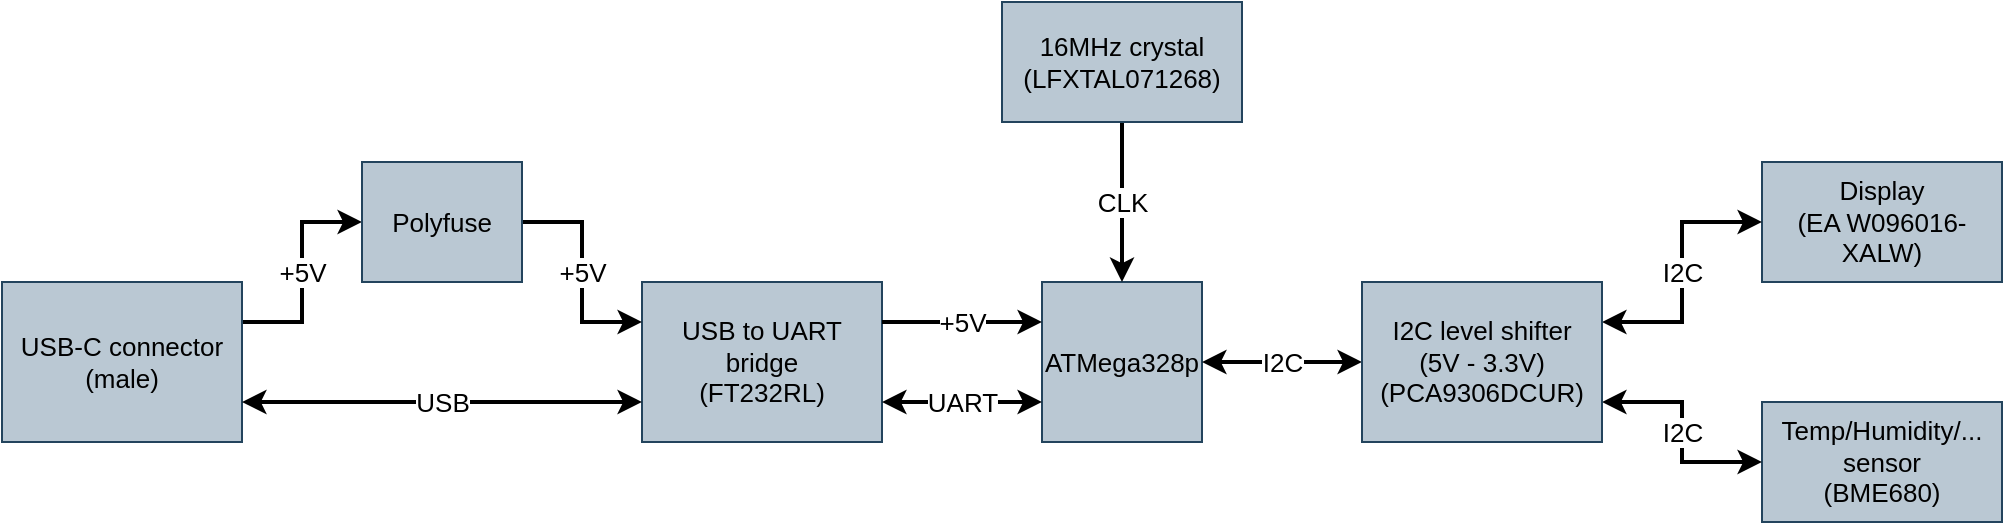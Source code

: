 <mxfile version="21.1.1" type="device">
  <diagram name="Page-1" id="b-2SWCQ-DJqWMEEKV22X">
    <mxGraphModel dx="1050" dy="541" grid="1" gridSize="10" guides="1" tooltips="1" connect="1" arrows="1" fold="1" page="1" pageScale="1" pageWidth="1200" pageHeight="1920" math="0" shadow="0">
      <root>
        <mxCell id="0" />
        <mxCell id="1" parent="0" />
        <mxCell id="pktKvAscEAZRkxxUJ6Ln-1" value="ATMega328p" style="whiteSpace=wrap;html=1;aspect=fixed;fillColor=#bac8d3;strokeColor=#23445d;fontSize=13;" parent="1" vertex="1">
          <mxGeometry x="620" y="380" width="80" height="80" as="geometry" />
        </mxCell>
        <mxCell id="wa-zx6_5OYw6GmYuSM76-17" value="+5V" style="edgeStyle=orthogonalEdgeStyle;rounded=0;orthogonalLoop=1;jettySize=auto;html=1;exitX=1;exitY=0.25;exitDx=0;exitDy=0;entryX=0;entryY=0.5;entryDx=0;entryDy=0;strokeWidth=2;fontSize=13;" parent="1" source="wa-zx6_5OYw6GmYuSM76-1" target="wa-zx6_5OYw6GmYuSM76-3" edge="1">
          <mxGeometry relative="1" as="geometry" />
        </mxCell>
        <mxCell id="wa-zx6_5OYw6GmYuSM76-1" value="USB-C connector&lt;br style=&quot;font-size: 13px;&quot;&gt;(male)" style="rounded=0;whiteSpace=wrap;html=1;fillColor=#bac8d3;strokeColor=#23445d;fontSize=13;" parent="1" vertex="1">
          <mxGeometry x="100" y="380" width="120" height="80" as="geometry" />
        </mxCell>
        <mxCell id="wa-zx6_5OYw6GmYuSM76-2" value="USB to UART bridge&lt;br style=&quot;font-size: 13px;&quot;&gt;(FT232RL)" style="rounded=0;whiteSpace=wrap;html=1;fillColor=#bac8d3;strokeColor=#23445d;fontSize=13;" parent="1" vertex="1">
          <mxGeometry x="420" y="380" width="120" height="80" as="geometry" />
        </mxCell>
        <mxCell id="wa-zx6_5OYw6GmYuSM76-18" value="+5V" style="edgeStyle=orthogonalEdgeStyle;rounded=0;orthogonalLoop=1;jettySize=auto;html=1;exitX=1;exitY=0.5;exitDx=0;exitDy=0;entryX=0;entryY=0.25;entryDx=0;entryDy=0;strokeWidth=2;fontSize=13;" parent="1" source="wa-zx6_5OYw6GmYuSM76-3" target="wa-zx6_5OYw6GmYuSM76-2" edge="1">
          <mxGeometry relative="1" as="geometry" />
        </mxCell>
        <mxCell id="wa-zx6_5OYw6GmYuSM76-3" value="Polyfuse" style="rounded=0;whiteSpace=wrap;html=1;fillColor=#bac8d3;strokeColor=#23445d;fontSize=13;" parent="1" vertex="1">
          <mxGeometry x="280" y="320" width="80" height="60" as="geometry" />
        </mxCell>
        <mxCell id="wa-zx6_5OYw6GmYuSM76-4" value="UART" style="endArrow=classic;html=1;rounded=0;startArrow=classic;startFill=1;strokeWidth=2;exitX=0;exitY=0.75;exitDx=0;exitDy=0;fontSize=13;" parent="1" source="pktKvAscEAZRkxxUJ6Ln-1" edge="1">
          <mxGeometry width="50" height="50" relative="1" as="geometry">
            <mxPoint x="540" y="400" as="sourcePoint" />
            <mxPoint x="540" y="440" as="targetPoint" />
          </mxGeometry>
        </mxCell>
        <mxCell id="wa-zx6_5OYw6GmYuSM76-5" value="+5V" style="endArrow=none;html=1;rounded=0;strokeWidth=2;exitX=0;exitY=0.25;exitDx=0;exitDy=0;startArrow=classic;startFill=1;endFill=0;fontSize=13;" parent="1" source="pktKvAscEAZRkxxUJ6Ln-1" edge="1">
          <mxGeometry width="50" height="50" relative="1" as="geometry">
            <mxPoint x="500" y="400" as="sourcePoint" />
            <mxPoint x="540" y="400" as="targetPoint" />
          </mxGeometry>
        </mxCell>
        <mxCell id="wa-zx6_5OYw6GmYuSM76-8" value="USB" style="endArrow=classic;html=1;rounded=0;startArrow=classic;startFill=1;strokeWidth=2;exitX=1;exitY=0.75;exitDx=0;exitDy=0;entryX=0;entryY=0.75;entryDx=0;entryDy=0;fontSize=13;" parent="1" source="wa-zx6_5OYw6GmYuSM76-1" target="wa-zx6_5OYw6GmYuSM76-2" edge="1">
          <mxGeometry width="50" height="50" relative="1" as="geometry">
            <mxPoint x="390" y="120" as="sourcePoint" />
            <mxPoint x="390" y="290" as="targetPoint" />
          </mxGeometry>
        </mxCell>
        <mxCell id="wa-zx6_5OYw6GmYuSM76-9" value="CLK" style="edgeStyle=orthogonalEdgeStyle;rounded=0;orthogonalLoop=1;jettySize=auto;html=1;startArrow=none;startFill=0;endArrow=classic;endFill=1;strokeWidth=2;entryX=0.5;entryY=0;entryDx=0;entryDy=0;fontSize=13;" parent="1" source="wa-zx6_5OYw6GmYuSM76-10" target="pktKvAscEAZRkxxUJ6Ln-1" edge="1">
          <mxGeometry relative="1" as="geometry">
            <mxPoint x="870" y="280" as="targetPoint" />
          </mxGeometry>
        </mxCell>
        <mxCell id="wa-zx6_5OYw6GmYuSM76-10" value="16MHz crystal&lt;br style=&quot;font-size: 13px;&quot;&gt;(LFXTAL071268)" style="rounded=0;whiteSpace=wrap;html=1;fillColor=#bac8d3;strokeColor=#23445d;fontSize=13;" parent="1" vertex="1">
          <mxGeometry x="600" y="240" width="120" height="60" as="geometry" />
        </mxCell>
        <mxCell id="wa-zx6_5OYw6GmYuSM76-11" value="I2C" style="edgeStyle=orthogonalEdgeStyle;rounded=0;orthogonalLoop=1;jettySize=auto;html=1;startArrow=classic;startFill=1;endArrow=classic;endFill=1;strokeWidth=2;exitX=1;exitY=0.5;exitDx=0;exitDy=0;entryX=0;entryY=0.5;entryDx=0;entryDy=0;fontSize=13;" parent="1" source="pktKvAscEAZRkxxUJ6Ln-1" target="wa-zx6_5OYw6GmYuSM76-16" edge="1">
          <mxGeometry relative="1" as="geometry">
            <mxPoint x="760" y="580" as="sourcePoint" />
          </mxGeometry>
        </mxCell>
        <mxCell id="wa-zx6_5OYw6GmYuSM76-12" value="Temp/Humidity/... sensor&lt;br style=&quot;font-size: 13px;&quot;&gt;(BME680)" style="rounded=0;whiteSpace=wrap;html=1;fillColor=#bac8d3;strokeColor=#23445d;fontSize=13;" parent="1" vertex="1">
          <mxGeometry x="980" y="440" width="120" height="60" as="geometry" />
        </mxCell>
        <mxCell id="wa-zx6_5OYw6GmYuSM76-13" value="Display&lt;br style=&quot;font-size: 13px;&quot;&gt;(EA W096016-XALW)" style="rounded=0;whiteSpace=wrap;html=1;fillColor=#bac8d3;strokeColor=#23445d;fontSize=13;" parent="1" vertex="1">
          <mxGeometry x="980" y="320" width="120" height="60" as="geometry" />
        </mxCell>
        <mxCell id="wa-zx6_5OYw6GmYuSM76-14" value="I2C" style="edgeStyle=orthogonalEdgeStyle;rounded=0;orthogonalLoop=1;jettySize=auto;html=1;exitX=1;exitY=0.75;exitDx=0;exitDy=0;entryX=0;entryY=0.5;entryDx=0;entryDy=0;startArrow=classic;startFill=1;endArrow=classic;endFill=1;strokeWidth=2;fontSize=13;" parent="1" source="wa-zx6_5OYw6GmYuSM76-16" target="wa-zx6_5OYw6GmYuSM76-12" edge="1">
          <mxGeometry relative="1" as="geometry" />
        </mxCell>
        <mxCell id="wa-zx6_5OYw6GmYuSM76-15" value="I2C" style="edgeStyle=orthogonalEdgeStyle;rounded=0;orthogonalLoop=1;jettySize=auto;html=1;exitX=1;exitY=0.25;exitDx=0;exitDy=0;entryX=0;entryY=0.5;entryDx=0;entryDy=0;startArrow=classic;startFill=1;endArrow=classic;endFill=1;strokeWidth=2;fontSize=13;" parent="1" source="wa-zx6_5OYw6GmYuSM76-16" target="wa-zx6_5OYw6GmYuSM76-13" edge="1">
          <mxGeometry relative="1" as="geometry" />
        </mxCell>
        <mxCell id="wa-zx6_5OYw6GmYuSM76-16" value="I2C level shifter&lt;br style=&quot;font-size: 13px;&quot;&gt;(5V - 3.3V)&lt;br style=&quot;font-size: 13px;&quot;&gt;(PCA9306DCUR)" style="rounded=0;whiteSpace=wrap;html=1;fillColor=#bac8d3;strokeColor=#23445d;fontSize=13;" parent="1" vertex="1">
          <mxGeometry x="780" y="380" width="120" height="80" as="geometry" />
        </mxCell>
      </root>
    </mxGraphModel>
  </diagram>
</mxfile>
